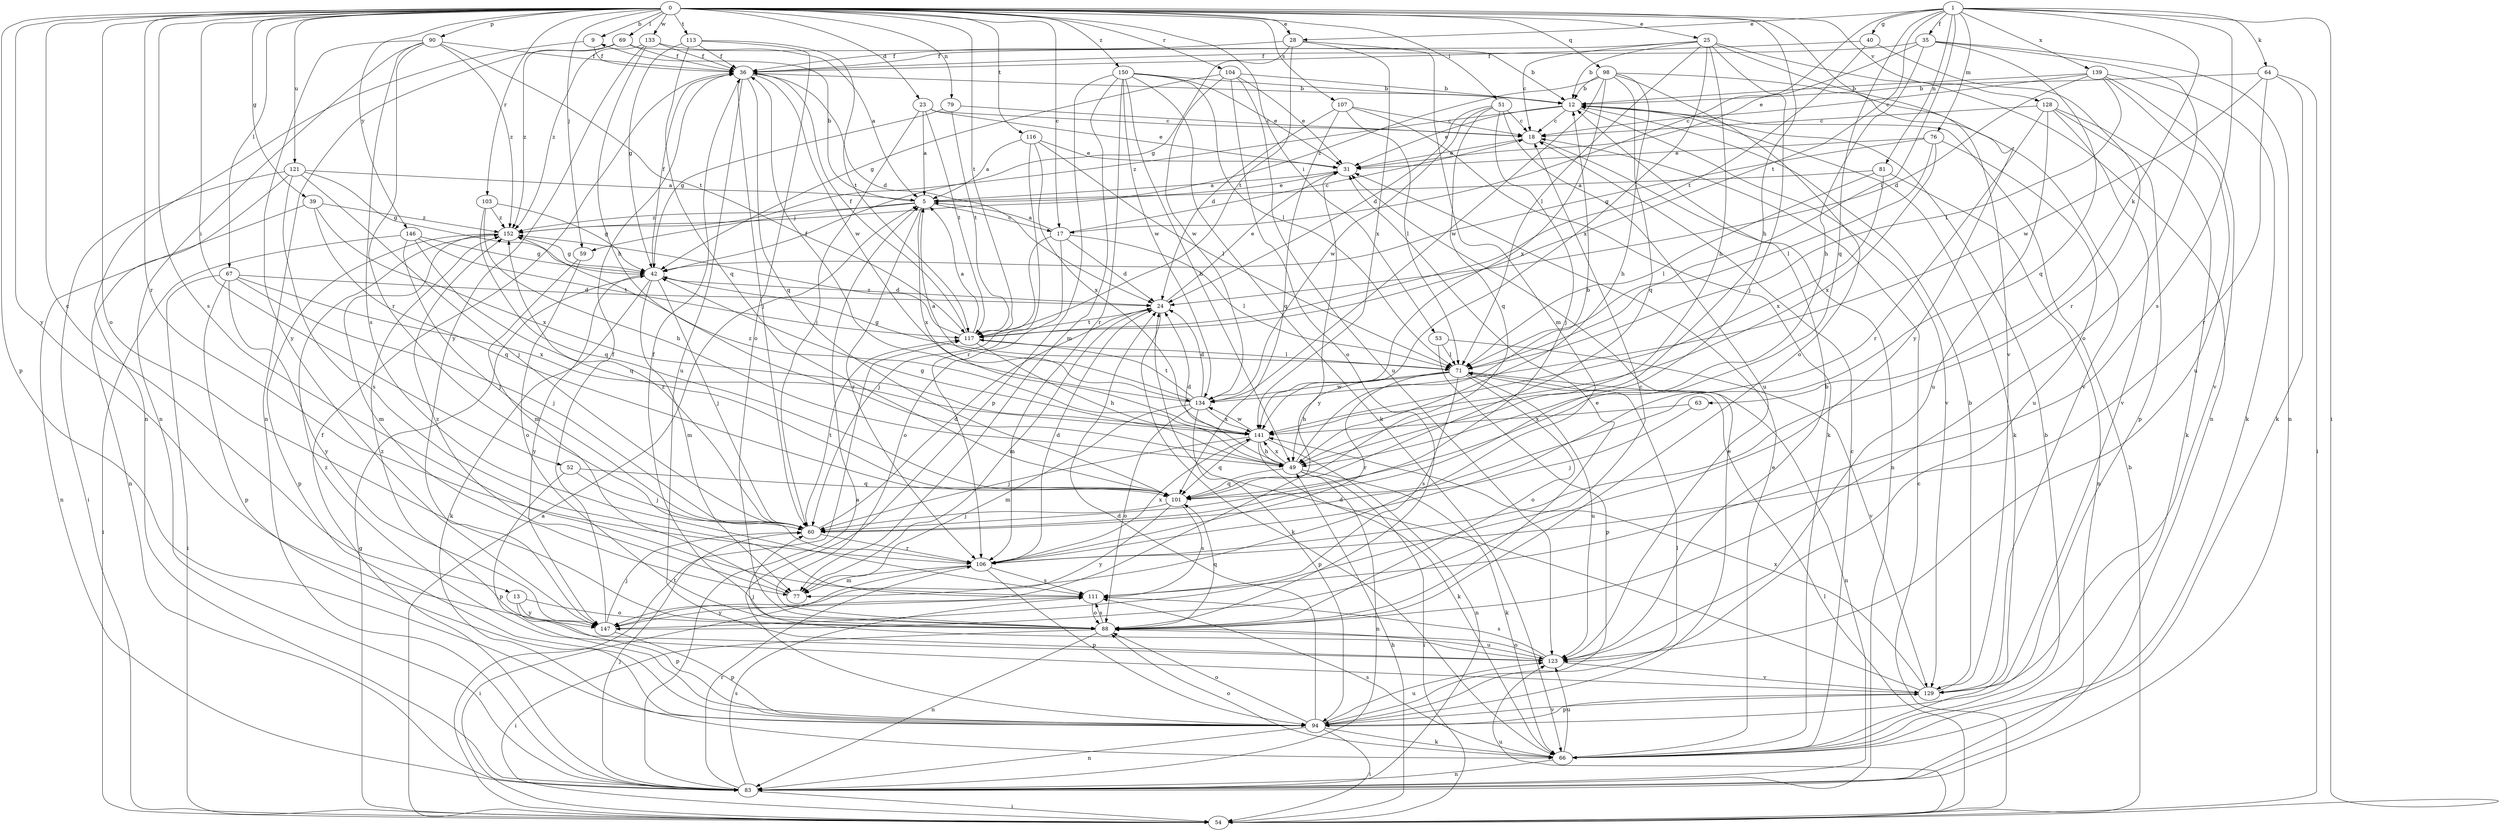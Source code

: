 strict digraph  {
0;
1;
5;
9;
12;
13;
17;
18;
23;
24;
25;
28;
31;
35;
36;
39;
40;
42;
49;
51;
52;
53;
54;
59;
60;
63;
64;
66;
67;
69;
71;
76;
77;
79;
81;
83;
88;
90;
94;
98;
101;
103;
104;
106;
107;
111;
113;
116;
117;
121;
123;
128;
129;
133;
134;
139;
141;
146;
147;
150;
152;
0 -> 9  [label=b];
0 -> 13  [label=c];
0 -> 17  [label=c];
0 -> 23  [label=d];
0 -> 25  [label=e];
0 -> 28  [label=e];
0 -> 39  [label=g];
0 -> 49  [label=h];
0 -> 51  [label=i];
0 -> 52  [label=i];
0 -> 53  [label=i];
0 -> 59  [label=j];
0 -> 67  [label=l];
0 -> 69  [label=l];
0 -> 79  [label=n];
0 -> 88  [label=o];
0 -> 90  [label=p];
0 -> 94  [label=p];
0 -> 98  [label=q];
0 -> 103  [label=r];
0 -> 104  [label=r];
0 -> 106  [label=r];
0 -> 107  [label=s];
0 -> 111  [label=s];
0 -> 113  [label=t];
0 -> 116  [label=t];
0 -> 117  [label=t];
0 -> 121  [label=u];
0 -> 128  [label=v];
0 -> 129  [label=v];
0 -> 133  [label=w];
0 -> 146  [label=y];
0 -> 147  [label=y];
0 -> 150  [label=z];
1 -> 17  [label=c];
1 -> 28  [label=e];
1 -> 35  [label=f];
1 -> 40  [label=g];
1 -> 54  [label=i];
1 -> 63  [label=k];
1 -> 64  [label=k];
1 -> 71  [label=l];
1 -> 76  [label=m];
1 -> 81  [label=n];
1 -> 101  [label=q];
1 -> 111  [label=s];
1 -> 117  [label=t];
1 -> 139  [label=x];
5 -> 9  [label=b];
5 -> 17  [label=c];
5 -> 31  [label=e];
5 -> 59  [label=j];
5 -> 106  [label=r];
5 -> 141  [label=x];
5 -> 152  [label=z];
9 -> 36  [label=f];
9 -> 83  [label=n];
12 -> 18  [label=c];
12 -> 31  [label=e];
12 -> 66  [label=k];
12 -> 129  [label=v];
12 -> 152  [label=z];
13 -> 88  [label=o];
13 -> 94  [label=p];
13 -> 147  [label=y];
17 -> 5  [label=a];
17 -> 18  [label=c];
17 -> 24  [label=d];
17 -> 60  [label=j];
17 -> 71  [label=l];
17 -> 88  [label=o];
18 -> 31  [label=e];
18 -> 83  [label=n];
23 -> 5  [label=a];
23 -> 18  [label=c];
23 -> 31  [label=e];
23 -> 60  [label=j];
23 -> 117  [label=t];
24 -> 31  [label=e];
24 -> 66  [label=k];
24 -> 77  [label=m];
24 -> 117  [label=t];
25 -> 12  [label=b];
25 -> 18  [label=c];
25 -> 36  [label=f];
25 -> 49  [label=h];
25 -> 60  [label=j];
25 -> 71  [label=l];
25 -> 83  [label=n];
25 -> 141  [label=x];
25 -> 147  [label=y];
28 -> 36  [label=f];
28 -> 42  [label=g];
28 -> 77  [label=m];
28 -> 117  [label=t];
28 -> 141  [label=x];
31 -> 5  [label=a];
31 -> 147  [label=y];
35 -> 31  [label=e];
35 -> 36  [label=f];
35 -> 49  [label=h];
35 -> 83  [label=n];
35 -> 88  [label=o];
35 -> 101  [label=q];
36 -> 12  [label=b];
36 -> 24  [label=d];
36 -> 60  [label=j];
36 -> 101  [label=q];
36 -> 123  [label=u];
36 -> 134  [label=w];
39 -> 83  [label=n];
39 -> 101  [label=q];
39 -> 141  [label=x];
39 -> 152  [label=z];
40 -> 36  [label=f];
40 -> 106  [label=r];
40 -> 117  [label=t];
42 -> 24  [label=d];
42 -> 36  [label=f];
42 -> 60  [label=j];
42 -> 66  [label=k];
42 -> 77  [label=m];
42 -> 147  [label=y];
49 -> 12  [label=b];
49 -> 24  [label=d];
49 -> 42  [label=g];
49 -> 54  [label=i];
49 -> 66  [label=k];
49 -> 83  [label=n];
49 -> 101  [label=q];
49 -> 141  [label=x];
51 -> 18  [label=c];
51 -> 24  [label=d];
51 -> 60  [label=j];
51 -> 101  [label=q];
51 -> 123  [label=u];
51 -> 134  [label=w];
52 -> 60  [label=j];
52 -> 94  [label=p];
52 -> 101  [label=q];
53 -> 71  [label=l];
53 -> 94  [label=p];
53 -> 129  [label=v];
54 -> 5  [label=a];
54 -> 12  [label=b];
54 -> 18  [label=c];
54 -> 42  [label=g];
54 -> 49  [label=h];
54 -> 71  [label=l];
54 -> 117  [label=t];
54 -> 123  [label=u];
59 -> 77  [label=m];
59 -> 88  [label=o];
60 -> 24  [label=d];
60 -> 106  [label=r];
60 -> 117  [label=t];
60 -> 152  [label=z];
63 -> 60  [label=j];
63 -> 141  [label=x];
64 -> 12  [label=b];
64 -> 54  [label=i];
64 -> 66  [label=k];
64 -> 106  [label=r];
64 -> 134  [label=w];
66 -> 12  [label=b];
66 -> 18  [label=c];
66 -> 31  [label=e];
66 -> 83  [label=n];
66 -> 88  [label=o];
66 -> 111  [label=s];
66 -> 123  [label=u];
67 -> 24  [label=d];
67 -> 54  [label=i];
67 -> 60  [label=j];
67 -> 94  [label=p];
67 -> 141  [label=x];
67 -> 147  [label=y];
69 -> 12  [label=b];
69 -> 36  [label=f];
69 -> 83  [label=n];
69 -> 152  [label=z];
71 -> 42  [label=g];
71 -> 49  [label=h];
71 -> 83  [label=n];
71 -> 88  [label=o];
71 -> 106  [label=r];
71 -> 111  [label=s];
71 -> 123  [label=u];
71 -> 134  [label=w];
76 -> 31  [label=e];
76 -> 42  [label=g];
76 -> 71  [label=l];
76 -> 123  [label=u];
76 -> 141  [label=x];
77 -> 152  [label=z];
79 -> 18  [label=c];
79 -> 42  [label=g];
79 -> 117  [label=t];
81 -> 5  [label=a];
81 -> 71  [label=l];
81 -> 83  [label=n];
81 -> 141  [label=x];
83 -> 5  [label=a];
83 -> 36  [label=f];
83 -> 54  [label=i];
83 -> 60  [label=j];
83 -> 106  [label=r];
83 -> 111  [label=s];
88 -> 31  [label=e];
88 -> 36  [label=f];
88 -> 54  [label=i];
88 -> 83  [label=n];
88 -> 101  [label=q];
88 -> 111  [label=s];
88 -> 123  [label=u];
90 -> 36  [label=f];
90 -> 83  [label=n];
90 -> 106  [label=r];
90 -> 111  [label=s];
90 -> 117  [label=t];
90 -> 147  [label=y];
90 -> 152  [label=z];
94 -> 24  [label=d];
94 -> 31  [label=e];
94 -> 54  [label=i];
94 -> 66  [label=k];
94 -> 71  [label=l];
94 -> 83  [label=n];
94 -> 88  [label=o];
94 -> 123  [label=u];
94 -> 129  [label=v];
98 -> 12  [label=b];
98 -> 49  [label=h];
98 -> 88  [label=o];
98 -> 101  [label=q];
98 -> 129  [label=v];
98 -> 134  [label=w];
98 -> 141  [label=x];
98 -> 152  [label=z];
101 -> 60  [label=j];
101 -> 111  [label=s];
101 -> 147  [label=y];
103 -> 42  [label=g];
103 -> 49  [label=h];
103 -> 101  [label=q];
103 -> 152  [label=z];
104 -> 12  [label=b];
104 -> 31  [label=e];
104 -> 42  [label=g];
104 -> 88  [label=o];
104 -> 123  [label=u];
104 -> 134  [label=w];
106 -> 24  [label=d];
106 -> 54  [label=i];
106 -> 77  [label=m];
106 -> 94  [label=p];
106 -> 111  [label=s];
106 -> 141  [label=x];
107 -> 18  [label=c];
107 -> 24  [label=d];
107 -> 66  [label=k];
107 -> 71  [label=l];
107 -> 101  [label=q];
111 -> 88  [label=o];
111 -> 147  [label=y];
113 -> 36  [label=f];
113 -> 42  [label=g];
113 -> 88  [label=o];
113 -> 101  [label=q];
113 -> 117  [label=t];
116 -> 5  [label=a];
116 -> 31  [label=e];
116 -> 71  [label=l];
116 -> 106  [label=r];
116 -> 141  [label=x];
117 -> 5  [label=a];
117 -> 36  [label=f];
117 -> 49  [label=h];
117 -> 71  [label=l];
117 -> 152  [label=z];
121 -> 5  [label=a];
121 -> 42  [label=g];
121 -> 54  [label=i];
121 -> 60  [label=j];
121 -> 83  [label=n];
121 -> 111  [label=s];
123 -> 12  [label=b];
123 -> 60  [label=j];
123 -> 88  [label=o];
123 -> 111  [label=s];
123 -> 129  [label=v];
123 -> 152  [label=z];
128 -> 18  [label=c];
128 -> 66  [label=k];
128 -> 94  [label=p];
128 -> 106  [label=r];
128 -> 123  [label=u];
128 -> 129  [label=v];
129 -> 12  [label=b];
129 -> 24  [label=d];
129 -> 94  [label=p];
129 -> 141  [label=x];
129 -> 152  [label=z];
133 -> 5  [label=a];
133 -> 36  [label=f];
133 -> 49  [label=h];
133 -> 147  [label=y];
133 -> 152  [label=z];
134 -> 5  [label=a];
134 -> 24  [label=d];
134 -> 36  [label=f];
134 -> 77  [label=m];
134 -> 88  [label=o];
134 -> 94  [label=p];
134 -> 117  [label=t];
134 -> 141  [label=x];
139 -> 12  [label=b];
139 -> 18  [label=c];
139 -> 24  [label=d];
139 -> 66  [label=k];
139 -> 71  [label=l];
139 -> 123  [label=u];
139 -> 129  [label=v];
141 -> 49  [label=h];
141 -> 60  [label=j];
141 -> 66  [label=k];
141 -> 83  [label=n];
141 -> 101  [label=q];
141 -> 134  [label=w];
141 -> 152  [label=z];
146 -> 42  [label=g];
146 -> 54  [label=i];
146 -> 60  [label=j];
146 -> 101  [label=q];
146 -> 117  [label=t];
147 -> 18  [label=c];
147 -> 36  [label=f];
147 -> 60  [label=j];
147 -> 94  [label=p];
150 -> 12  [label=b];
150 -> 31  [label=e];
150 -> 49  [label=h];
150 -> 66  [label=k];
150 -> 71  [label=l];
150 -> 77  [label=m];
150 -> 94  [label=p];
150 -> 106  [label=r];
150 -> 134  [label=w];
152 -> 42  [label=g];
152 -> 77  [label=m];
152 -> 94  [label=p];
}
